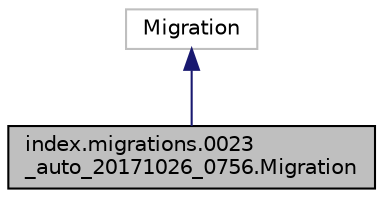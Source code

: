 digraph "index.migrations.0023_auto_20171026_0756.Migration"
{
  edge [fontname="Helvetica",fontsize="10",labelfontname="Helvetica",labelfontsize="10"];
  node [fontname="Helvetica",fontsize="10",shape=record];
  Node2 [label="index.migrations.0023\l_auto_20171026_0756.Migration",height=0.2,width=0.4,color="black", fillcolor="grey75", style="filled", fontcolor="black"];
  Node3 -> Node2 [dir="back",color="midnightblue",fontsize="10",style="solid"];
  Node3 [label="Migration",height=0.2,width=0.4,color="grey75", fillcolor="white", style="filled"];
}
